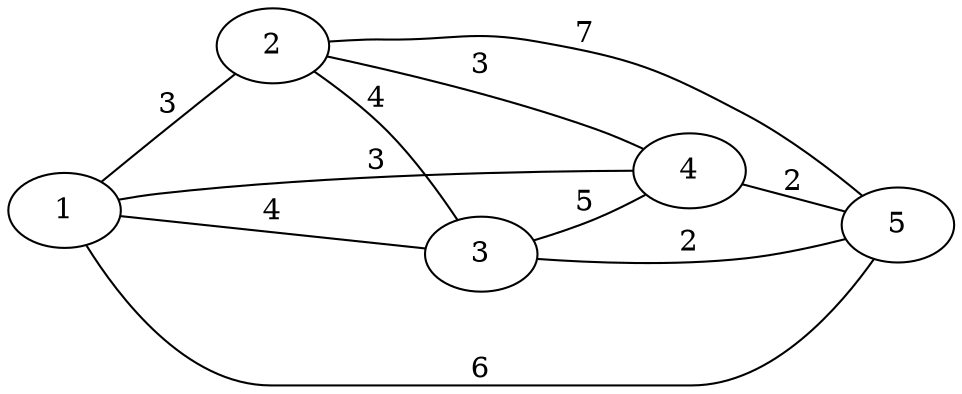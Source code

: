 graph {
    rankdir=LR;
    1 -- 2 [label=3, len=3];
    2 -- 3 [label=4, len=4];
    3 -- 4 [label=5, len=5];
    4 -- 5 [label=2, len=2];
    5 -- 1 [label=6, len=6];
    2 -- 5 [label=7, len=7];
    2 -- 4 [label=3, len=3];
    1 -- 3 [label=4, len=4];
    3 -- 5 [label=2, len=2];
    4 -- 1 [label=3, len=3];
}
